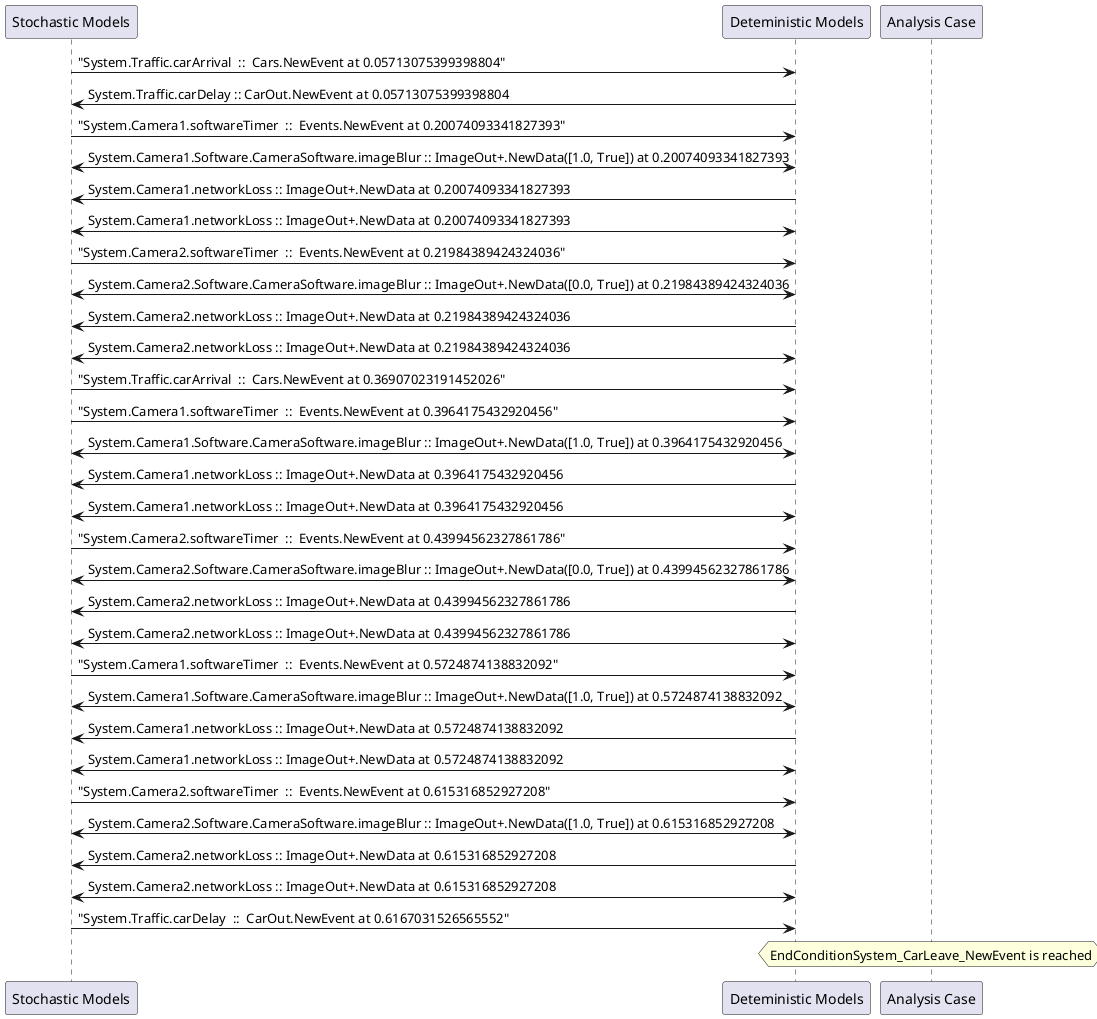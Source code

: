 
	@startuml
	participant "Stochastic Models" as stochmodel
	participant "Deteministic Models" as detmodel
	participant "Analysis Case" as analysis
	{13108_stop} stochmodel -> detmodel : "System.Traffic.carArrival  ::  Cars.NewEvent at 0.05713075399398804"
{13120_start} detmodel -> stochmodel : System.Traffic.carDelay :: CarOut.NewEvent at 0.05713075399398804
{13077_stop} stochmodel -> detmodel : "System.Camera1.softwareTimer  ::  Events.NewEvent at 0.20074093341827393"
detmodel <-> stochmodel : System.Camera1.Software.CameraSoftware.imageBlur :: ImageOut+.NewData([1.0, True]) at 0.20074093341827393
detmodel -> stochmodel : System.Camera1.networkLoss :: ImageOut+.NewData at 0.20074093341827393
detmodel <-> stochmodel : System.Camera1.networkLoss :: ImageOut+.NewData at 0.20074093341827393
{13093_stop} stochmodel -> detmodel : "System.Camera2.softwareTimer  ::  Events.NewEvent at 0.21984389424324036"
detmodel <-> stochmodel : System.Camera2.Software.CameraSoftware.imageBlur :: ImageOut+.NewData([0.0, True]) at 0.21984389424324036
detmodel -> stochmodel : System.Camera2.networkLoss :: ImageOut+.NewData at 0.21984389424324036
detmodel <-> stochmodel : System.Camera2.networkLoss :: ImageOut+.NewData at 0.21984389424324036
{13109_stop} stochmodel -> detmodel : "System.Traffic.carArrival  ::  Cars.NewEvent at 0.36907023191452026"
{13078_stop} stochmodel -> detmodel : "System.Camera1.softwareTimer  ::  Events.NewEvent at 0.3964175432920456"
detmodel <-> stochmodel : System.Camera1.Software.CameraSoftware.imageBlur :: ImageOut+.NewData([1.0, True]) at 0.3964175432920456
detmodel -> stochmodel : System.Camera1.networkLoss :: ImageOut+.NewData at 0.3964175432920456
detmodel <-> stochmodel : System.Camera1.networkLoss :: ImageOut+.NewData at 0.3964175432920456
{13094_stop} stochmodel -> detmodel : "System.Camera2.softwareTimer  ::  Events.NewEvent at 0.43994562327861786"
detmodel <-> stochmodel : System.Camera2.Software.CameraSoftware.imageBlur :: ImageOut+.NewData([0.0, True]) at 0.43994562327861786
detmodel -> stochmodel : System.Camera2.networkLoss :: ImageOut+.NewData at 0.43994562327861786
detmodel <-> stochmodel : System.Camera2.networkLoss :: ImageOut+.NewData at 0.43994562327861786
{13079_stop} stochmodel -> detmodel : "System.Camera1.softwareTimer  ::  Events.NewEvent at 0.5724874138832092"
detmodel <-> stochmodel : System.Camera1.Software.CameraSoftware.imageBlur :: ImageOut+.NewData([1.0, True]) at 0.5724874138832092
detmodel -> stochmodel : System.Camera1.networkLoss :: ImageOut+.NewData at 0.5724874138832092
detmodel <-> stochmodel : System.Camera1.networkLoss :: ImageOut+.NewData at 0.5724874138832092
{13095_stop} stochmodel -> detmodel : "System.Camera2.softwareTimer  ::  Events.NewEvent at 0.615316852927208"
detmodel <-> stochmodel : System.Camera2.Software.CameraSoftware.imageBlur :: ImageOut+.NewData([1.0, True]) at 0.615316852927208
detmodel -> stochmodel : System.Camera2.networkLoss :: ImageOut+.NewData at 0.615316852927208
detmodel <-> stochmodel : System.Camera2.networkLoss :: ImageOut+.NewData at 0.615316852927208
{13120_stop} stochmodel -> detmodel : "System.Traffic.carDelay  ::  CarOut.NewEvent at 0.6167031526565552"
{13120_start} <-> {13120_stop} : delay
hnote over analysis 
EndConditionSystem_CarLeave_NewEvent is reached
endnote
@enduml